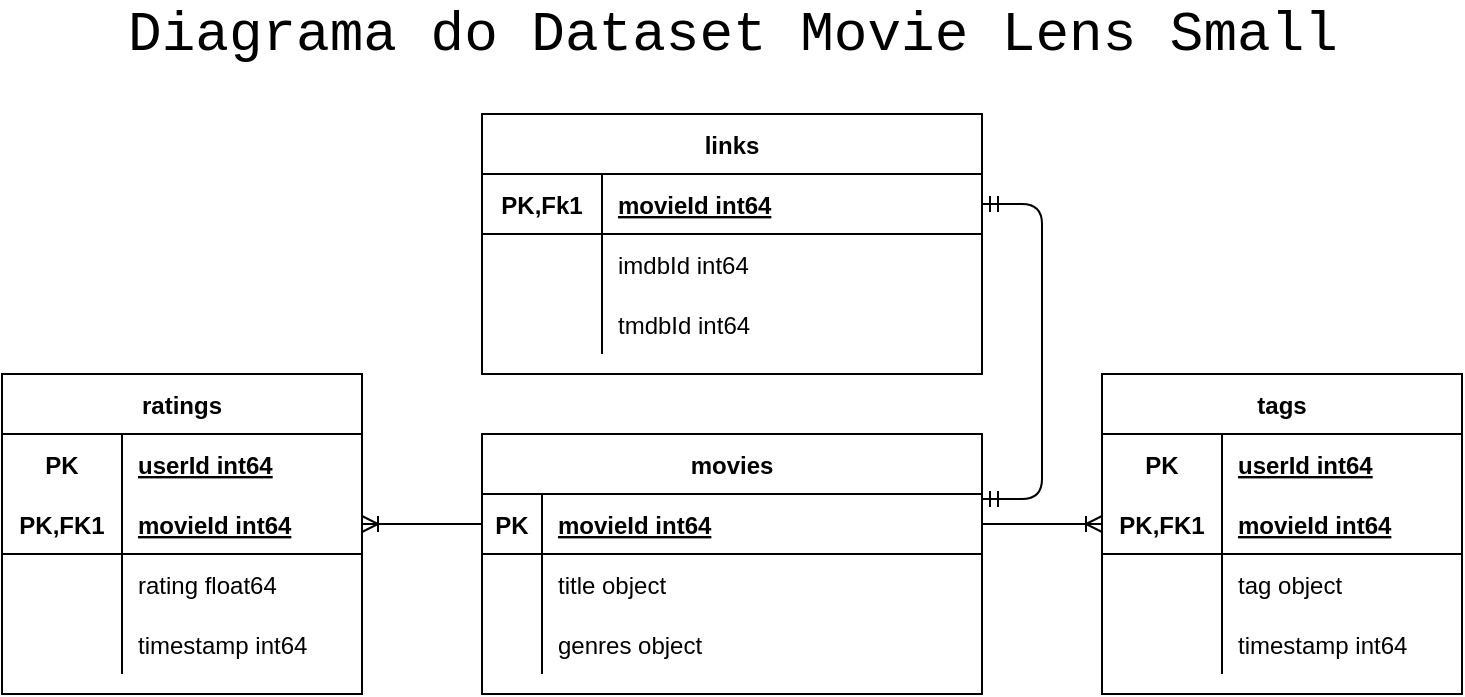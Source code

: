 <mxfile version="14.7.0" type="device"><diagram id="R2lEEEUBdFMjLlhIrx00" name="Page-1"><mxGraphModel dx="1422" dy="799" grid="1" gridSize="10" guides="1" tooltips="1" connect="1" arrows="1" fold="1" page="1" pageScale="1" pageWidth="850" pageHeight="1100" math="0" shadow="0" extFonts="Permanent Marker^https://fonts.googleapis.com/css?family=Permanent+Marker"><root><mxCell id="0"/><mxCell id="1" parent="0"/><mxCell id="uf3xGkV2nJyU_ANXBNc5-5" value="ratings" style="shape=table;startSize=30;container=1;collapsible=1;childLayout=tableLayout;fixedRows=1;rowLines=0;fontStyle=1;align=center;resizeLast=1;strokeColor=#000000;" vertex="1" parent="1"><mxGeometry x="60" y="210" width="180" height="160" as="geometry"/></mxCell><mxCell id="uf3xGkV2nJyU_ANXBNc5-6" value="" style="shape=partialRectangle;collapsible=0;dropTarget=0;pointerEvents=0;fillColor=none;top=0;left=0;bottom=0;right=0;points=[[0,0.5],[1,0.5]];portConstraint=eastwest;" vertex="1" parent="uf3xGkV2nJyU_ANXBNc5-5"><mxGeometry y="30" width="180" height="30" as="geometry"/></mxCell><mxCell id="uf3xGkV2nJyU_ANXBNc5-7" value="PK" style="shape=partialRectangle;connectable=0;fillColor=none;top=0;left=0;bottom=0;right=0;fontStyle=1;overflow=hidden;" vertex="1" parent="uf3xGkV2nJyU_ANXBNc5-6"><mxGeometry width="60" height="30" as="geometry"/></mxCell><mxCell id="uf3xGkV2nJyU_ANXBNc5-8" value="userId int64" style="shape=partialRectangle;connectable=0;fillColor=none;top=0;left=0;bottom=0;right=0;align=left;spacingLeft=6;fontStyle=5;overflow=hidden;" vertex="1" parent="uf3xGkV2nJyU_ANXBNc5-6"><mxGeometry x="60" width="120" height="30" as="geometry"/></mxCell><mxCell id="uf3xGkV2nJyU_ANXBNc5-9" value="" style="shape=partialRectangle;collapsible=0;dropTarget=0;pointerEvents=0;fillColor=none;top=0;left=0;bottom=1;right=0;points=[[0,0.5],[1,0.5]];portConstraint=eastwest;" vertex="1" parent="uf3xGkV2nJyU_ANXBNc5-5"><mxGeometry y="60" width="180" height="30" as="geometry"/></mxCell><mxCell id="uf3xGkV2nJyU_ANXBNc5-10" value="PK,FK1" style="shape=partialRectangle;connectable=0;fillColor=none;top=0;left=0;bottom=0;right=0;fontStyle=1;overflow=hidden;" vertex="1" parent="uf3xGkV2nJyU_ANXBNc5-9"><mxGeometry width="60" height="30" as="geometry"/></mxCell><mxCell id="uf3xGkV2nJyU_ANXBNc5-11" value="movieId int64" style="shape=partialRectangle;connectable=0;fillColor=none;top=0;left=0;bottom=0;right=0;align=left;spacingLeft=6;fontStyle=5;overflow=hidden;" vertex="1" parent="uf3xGkV2nJyU_ANXBNc5-9"><mxGeometry x="60" width="120" height="30" as="geometry"/></mxCell><mxCell id="uf3xGkV2nJyU_ANXBNc5-12" value="" style="shape=partialRectangle;collapsible=0;dropTarget=0;pointerEvents=0;fillColor=none;top=0;left=0;bottom=0;right=0;points=[[0,0.5],[1,0.5]];portConstraint=eastwest;" vertex="1" parent="uf3xGkV2nJyU_ANXBNc5-5"><mxGeometry y="90" width="180" height="30" as="geometry"/></mxCell><mxCell id="uf3xGkV2nJyU_ANXBNc5-13" value="" style="shape=partialRectangle;connectable=0;fillColor=none;top=0;left=0;bottom=0;right=0;editable=1;overflow=hidden;" vertex="1" parent="uf3xGkV2nJyU_ANXBNc5-12"><mxGeometry width="60" height="30" as="geometry"/></mxCell><mxCell id="uf3xGkV2nJyU_ANXBNc5-14" value="rating float64" style="shape=partialRectangle;connectable=0;fillColor=none;top=0;left=0;bottom=0;right=0;align=left;spacingLeft=6;overflow=hidden;" vertex="1" parent="uf3xGkV2nJyU_ANXBNc5-12"><mxGeometry x="60" width="120" height="30" as="geometry"/></mxCell><mxCell id="uf3xGkV2nJyU_ANXBNc5-15" value="" style="shape=partialRectangle;collapsible=0;dropTarget=0;pointerEvents=0;fillColor=none;top=0;left=0;bottom=0;right=0;points=[[0,0.5],[1,0.5]];portConstraint=eastwest;" vertex="1" parent="uf3xGkV2nJyU_ANXBNc5-5"><mxGeometry y="120" width="180" height="30" as="geometry"/></mxCell><mxCell id="uf3xGkV2nJyU_ANXBNc5-16" value="" style="shape=partialRectangle;connectable=0;fillColor=none;top=0;left=0;bottom=0;right=0;editable=1;overflow=hidden;" vertex="1" parent="uf3xGkV2nJyU_ANXBNc5-15"><mxGeometry width="60" height="30" as="geometry"/></mxCell><mxCell id="uf3xGkV2nJyU_ANXBNc5-17" value="timestamp int64" style="shape=partialRectangle;connectable=0;fillColor=none;top=0;left=0;bottom=0;right=0;align=left;spacingLeft=6;overflow=hidden;" vertex="1" parent="uf3xGkV2nJyU_ANXBNc5-15"><mxGeometry x="60" width="120" height="30" as="geometry"/></mxCell><mxCell id="uf3xGkV2nJyU_ANXBNc5-18" value="tags" style="shape=table;startSize=30;container=1;collapsible=1;childLayout=tableLayout;fixedRows=1;rowLines=0;fontStyle=1;align=center;resizeLast=1;strokeColor=#000000;" vertex="1" parent="1"><mxGeometry x="610" y="210" width="180" height="160" as="geometry"/></mxCell><mxCell id="uf3xGkV2nJyU_ANXBNc5-19" value="" style="shape=partialRectangle;collapsible=0;dropTarget=0;pointerEvents=0;fillColor=none;top=0;left=0;bottom=0;right=0;points=[[0,0.5],[1,0.5]];portConstraint=eastwest;" vertex="1" parent="uf3xGkV2nJyU_ANXBNc5-18"><mxGeometry y="30" width="180" height="30" as="geometry"/></mxCell><mxCell id="uf3xGkV2nJyU_ANXBNc5-20" value="PK" style="shape=partialRectangle;connectable=0;fillColor=none;top=0;left=0;bottom=0;right=0;fontStyle=1;overflow=hidden;" vertex="1" parent="uf3xGkV2nJyU_ANXBNc5-19"><mxGeometry width="60" height="30" as="geometry"/></mxCell><mxCell id="uf3xGkV2nJyU_ANXBNc5-21" value="userId int64" style="shape=partialRectangle;connectable=0;fillColor=none;top=0;left=0;bottom=0;right=0;align=left;spacingLeft=6;fontStyle=5;overflow=hidden;" vertex="1" parent="uf3xGkV2nJyU_ANXBNc5-19"><mxGeometry x="60" width="120" height="30" as="geometry"/></mxCell><mxCell id="uf3xGkV2nJyU_ANXBNc5-22" value="" style="shape=partialRectangle;collapsible=0;dropTarget=0;pointerEvents=0;fillColor=none;top=0;left=0;bottom=1;right=0;points=[[0,0.5],[1,0.5]];portConstraint=eastwest;" vertex="1" parent="uf3xGkV2nJyU_ANXBNc5-18"><mxGeometry y="60" width="180" height="30" as="geometry"/></mxCell><mxCell id="uf3xGkV2nJyU_ANXBNc5-23" value="PK,FK1" style="shape=partialRectangle;connectable=0;fillColor=none;top=0;left=0;bottom=0;right=0;fontStyle=1;overflow=hidden;" vertex="1" parent="uf3xGkV2nJyU_ANXBNc5-22"><mxGeometry width="60" height="30" as="geometry"/></mxCell><mxCell id="uf3xGkV2nJyU_ANXBNc5-24" value="movieId int64" style="shape=partialRectangle;connectable=0;fillColor=none;top=0;left=0;bottom=0;right=0;align=left;spacingLeft=6;fontStyle=5;overflow=hidden;" vertex="1" parent="uf3xGkV2nJyU_ANXBNc5-22"><mxGeometry x="60" width="120" height="30" as="geometry"/></mxCell><mxCell id="uf3xGkV2nJyU_ANXBNc5-25" value="" style="shape=partialRectangle;collapsible=0;dropTarget=0;pointerEvents=0;fillColor=none;top=0;left=0;bottom=0;right=0;points=[[0,0.5],[1,0.5]];portConstraint=eastwest;" vertex="1" parent="uf3xGkV2nJyU_ANXBNc5-18"><mxGeometry y="90" width="180" height="30" as="geometry"/></mxCell><mxCell id="uf3xGkV2nJyU_ANXBNc5-26" value="" style="shape=partialRectangle;connectable=0;fillColor=none;top=0;left=0;bottom=0;right=0;editable=1;overflow=hidden;" vertex="1" parent="uf3xGkV2nJyU_ANXBNc5-25"><mxGeometry width="60" height="30" as="geometry"/></mxCell><mxCell id="uf3xGkV2nJyU_ANXBNc5-27" value="tag object" style="shape=partialRectangle;connectable=0;fillColor=none;top=0;left=0;bottom=0;right=0;align=left;spacingLeft=6;overflow=hidden;" vertex="1" parent="uf3xGkV2nJyU_ANXBNc5-25"><mxGeometry x="60" width="120" height="30" as="geometry"/></mxCell><mxCell id="uf3xGkV2nJyU_ANXBNc5-28" value="" style="shape=partialRectangle;collapsible=0;dropTarget=0;pointerEvents=0;fillColor=none;top=0;left=0;bottom=0;right=0;points=[[0,0.5],[1,0.5]];portConstraint=eastwest;" vertex="1" parent="uf3xGkV2nJyU_ANXBNc5-18"><mxGeometry y="120" width="180" height="30" as="geometry"/></mxCell><mxCell id="uf3xGkV2nJyU_ANXBNc5-29" value="" style="shape=partialRectangle;connectable=0;fillColor=none;top=0;left=0;bottom=0;right=0;editable=1;overflow=hidden;" vertex="1" parent="uf3xGkV2nJyU_ANXBNc5-28"><mxGeometry width="60" height="30" as="geometry"/></mxCell><mxCell id="uf3xGkV2nJyU_ANXBNc5-30" value="timestamp int64" style="shape=partialRectangle;connectable=0;fillColor=none;top=0;left=0;bottom=0;right=0;align=left;spacingLeft=6;overflow=hidden;" vertex="1" parent="uf3xGkV2nJyU_ANXBNc5-28"><mxGeometry x="60" width="120" height="30" as="geometry"/></mxCell><mxCell id="uf3xGkV2nJyU_ANXBNc5-31" value="movies" style="shape=table;startSize=30;container=1;collapsible=1;childLayout=tableLayout;fixedRows=1;rowLines=0;fontStyle=1;align=center;resizeLast=1;" vertex="1" parent="1"><mxGeometry x="300" y="240" width="250" height="130" as="geometry"/></mxCell><mxCell id="uf3xGkV2nJyU_ANXBNc5-32" value="" style="shape=partialRectangle;collapsible=0;dropTarget=0;pointerEvents=0;fillColor=none;points=[[0,0.5],[1,0.5]];portConstraint=eastwest;top=0;left=0;right=0;bottom=1;" vertex="1" parent="uf3xGkV2nJyU_ANXBNc5-31"><mxGeometry y="30" width="250" height="30" as="geometry"/></mxCell><mxCell id="uf3xGkV2nJyU_ANXBNc5-33" value="PK" style="shape=partialRectangle;overflow=hidden;connectable=0;fillColor=none;top=0;left=0;bottom=0;right=0;fontStyle=1;" vertex="1" parent="uf3xGkV2nJyU_ANXBNc5-32"><mxGeometry width="30" height="30" as="geometry"/></mxCell><mxCell id="uf3xGkV2nJyU_ANXBNc5-34" value="movieId int64" style="shape=partialRectangle;overflow=hidden;connectable=0;fillColor=none;top=0;left=0;bottom=0;right=0;align=left;spacingLeft=6;fontStyle=5;" vertex="1" parent="uf3xGkV2nJyU_ANXBNc5-32"><mxGeometry x="30" width="220" height="30" as="geometry"/></mxCell><mxCell id="uf3xGkV2nJyU_ANXBNc5-35" value="" style="shape=partialRectangle;collapsible=0;dropTarget=0;pointerEvents=0;fillColor=none;points=[[0,0.5],[1,0.5]];portConstraint=eastwest;top=0;left=0;right=0;bottom=0;" vertex="1" parent="uf3xGkV2nJyU_ANXBNc5-31"><mxGeometry y="60" width="250" height="30" as="geometry"/></mxCell><mxCell id="uf3xGkV2nJyU_ANXBNc5-36" value="" style="shape=partialRectangle;overflow=hidden;connectable=0;fillColor=none;top=0;left=0;bottom=0;right=0;" vertex="1" parent="uf3xGkV2nJyU_ANXBNc5-35"><mxGeometry width="30" height="30" as="geometry"/></mxCell><mxCell id="uf3xGkV2nJyU_ANXBNc5-37" value="title object" style="shape=partialRectangle;overflow=hidden;connectable=0;fillColor=none;top=0;left=0;bottom=0;right=0;align=left;spacingLeft=6;" vertex="1" parent="uf3xGkV2nJyU_ANXBNc5-35"><mxGeometry x="30" width="220" height="30" as="geometry"/></mxCell><mxCell id="uf3xGkV2nJyU_ANXBNc5-38" value="" style="shape=partialRectangle;collapsible=0;dropTarget=0;pointerEvents=0;fillColor=none;points=[[0,0.5],[1,0.5]];portConstraint=eastwest;top=0;left=0;right=0;bottom=0;" vertex="1" parent="uf3xGkV2nJyU_ANXBNc5-31"><mxGeometry y="90" width="250" height="30" as="geometry"/></mxCell><mxCell id="uf3xGkV2nJyU_ANXBNc5-39" value="" style="shape=partialRectangle;overflow=hidden;connectable=0;fillColor=none;top=0;left=0;bottom=0;right=0;" vertex="1" parent="uf3xGkV2nJyU_ANXBNc5-38"><mxGeometry width="30" height="30" as="geometry"/></mxCell><mxCell id="uf3xGkV2nJyU_ANXBNc5-40" value="genres object" style="shape=partialRectangle;overflow=hidden;connectable=0;fillColor=none;top=0;left=0;bottom=0;right=0;align=left;spacingLeft=6;" vertex="1" parent="uf3xGkV2nJyU_ANXBNc5-38"><mxGeometry x="30" width="220" height="30" as="geometry"/></mxCell><mxCell id="uf3xGkV2nJyU_ANXBNc5-41" value="links" style="shape=table;startSize=30;container=1;collapsible=1;childLayout=tableLayout;fixedRows=1;rowLines=0;fontStyle=1;align=center;resizeLast=1;" vertex="1" parent="1"><mxGeometry x="300" y="80" width="250" height="130" as="geometry"/></mxCell><mxCell id="uf3xGkV2nJyU_ANXBNc5-42" value="" style="shape=partialRectangle;collapsible=0;dropTarget=0;pointerEvents=0;fillColor=none;points=[[0,0.5],[1,0.5]];portConstraint=eastwest;top=0;left=0;right=0;bottom=1;" vertex="1" parent="uf3xGkV2nJyU_ANXBNc5-41"><mxGeometry y="30" width="250" height="30" as="geometry"/></mxCell><mxCell id="uf3xGkV2nJyU_ANXBNc5-43" value="PK,Fk1" style="shape=partialRectangle;overflow=hidden;connectable=0;fillColor=none;top=0;left=0;bottom=0;right=0;fontStyle=1;" vertex="1" parent="uf3xGkV2nJyU_ANXBNc5-42"><mxGeometry width="60" height="30" as="geometry"/></mxCell><mxCell id="uf3xGkV2nJyU_ANXBNc5-44" value="movieId int64" style="shape=partialRectangle;overflow=hidden;connectable=0;fillColor=none;top=0;left=0;bottom=0;right=0;align=left;spacingLeft=6;fontStyle=5;" vertex="1" parent="uf3xGkV2nJyU_ANXBNc5-42"><mxGeometry x="60" width="190" height="30" as="geometry"/></mxCell><mxCell id="uf3xGkV2nJyU_ANXBNc5-45" value="" style="shape=partialRectangle;collapsible=0;dropTarget=0;pointerEvents=0;fillColor=none;points=[[0,0.5],[1,0.5]];portConstraint=eastwest;top=0;left=0;right=0;bottom=0;" vertex="1" parent="uf3xGkV2nJyU_ANXBNc5-41"><mxGeometry y="60" width="250" height="30" as="geometry"/></mxCell><mxCell id="uf3xGkV2nJyU_ANXBNc5-46" value="" style="shape=partialRectangle;overflow=hidden;connectable=0;fillColor=none;top=0;left=0;bottom=0;right=0;" vertex="1" parent="uf3xGkV2nJyU_ANXBNc5-45"><mxGeometry width="60" height="30" as="geometry"/></mxCell><mxCell id="uf3xGkV2nJyU_ANXBNc5-47" value="imdbId int64" style="shape=partialRectangle;overflow=hidden;connectable=0;fillColor=none;top=0;left=0;bottom=0;right=0;align=left;spacingLeft=6;" vertex="1" parent="uf3xGkV2nJyU_ANXBNc5-45"><mxGeometry x="60" width="190" height="30" as="geometry"/></mxCell><mxCell id="uf3xGkV2nJyU_ANXBNc5-48" value="" style="shape=partialRectangle;collapsible=0;dropTarget=0;pointerEvents=0;fillColor=none;points=[[0,0.5],[1,0.5]];portConstraint=eastwest;top=0;left=0;right=0;bottom=0;" vertex="1" parent="uf3xGkV2nJyU_ANXBNc5-41"><mxGeometry y="90" width="250" height="30" as="geometry"/></mxCell><mxCell id="uf3xGkV2nJyU_ANXBNc5-49" value="" style="shape=partialRectangle;overflow=hidden;connectable=0;fillColor=none;top=0;left=0;bottom=0;right=0;" vertex="1" parent="uf3xGkV2nJyU_ANXBNc5-48"><mxGeometry width="60" height="30" as="geometry"/></mxCell><mxCell id="uf3xGkV2nJyU_ANXBNc5-50" value="tmdbId int64" style="shape=partialRectangle;overflow=hidden;connectable=0;fillColor=none;top=0;left=0;bottom=0;right=0;align=left;spacingLeft=6;" vertex="1" parent="uf3xGkV2nJyU_ANXBNc5-48"><mxGeometry x="60" width="190" height="30" as="geometry"/></mxCell><mxCell id="uf3xGkV2nJyU_ANXBNc5-51" value="" style="edgeStyle=entityRelationEdgeStyle;fontSize=12;html=1;endArrow=ERoneToMany;exitX=0;exitY=0.5;exitDx=0;exitDy=0;" edge="1" parent="1" source="uf3xGkV2nJyU_ANXBNc5-32" target="uf3xGkV2nJyU_ANXBNc5-9"><mxGeometry width="100" height="100" relative="1" as="geometry"><mxPoint x="360" y="620" as="sourcePoint"/><mxPoint x="460" y="520" as="targetPoint"/></mxGeometry></mxCell><mxCell id="uf3xGkV2nJyU_ANXBNc5-52" value="" style="edgeStyle=entityRelationEdgeStyle;fontSize=12;html=1;endArrow=ERoneToMany;exitX=1;exitY=0.5;exitDx=0;exitDy=0;entryX=0;entryY=0.5;entryDx=0;entryDy=0;" edge="1" parent="1" source="uf3xGkV2nJyU_ANXBNc5-32" target="uf3xGkV2nJyU_ANXBNc5-22"><mxGeometry width="100" height="100" relative="1" as="geometry"><mxPoint x="360" y="620" as="sourcePoint"/><mxPoint x="460" y="520" as="targetPoint"/></mxGeometry></mxCell><mxCell id="uf3xGkV2nJyU_ANXBNc5-55" value="" style="edgeStyle=entityRelationEdgeStyle;fontSize=12;html=1;endArrow=ERmandOne;startArrow=ERmandOne;entryX=1;entryY=0.5;entryDx=0;entryDy=0;exitX=1;exitY=0.25;exitDx=0;exitDy=0;" edge="1" parent="1" source="uf3xGkV2nJyU_ANXBNc5-31" target="uf3xGkV2nJyU_ANXBNc5-42"><mxGeometry width="100" height="100" relative="1" as="geometry"><mxPoint x="370" y="350" as="sourcePoint"/><mxPoint x="470" y="250" as="targetPoint"/></mxGeometry></mxCell><mxCell id="uf3xGkV2nJyU_ANXBNc5-57" value="Diagrama do Dataset Movie Lens Small" style="text;html=1;strokeColor=none;fillColor=none;align=center;verticalAlign=middle;whiteSpace=wrap;rounded=0;fontFamily=Courier New;fontSize=28;fontStyle=0;horizontal=1;" vertex="1" parent="1"><mxGeometry x="108" y="30" width="635" height="20" as="geometry"/></mxCell></root></mxGraphModel></diagram></mxfile>